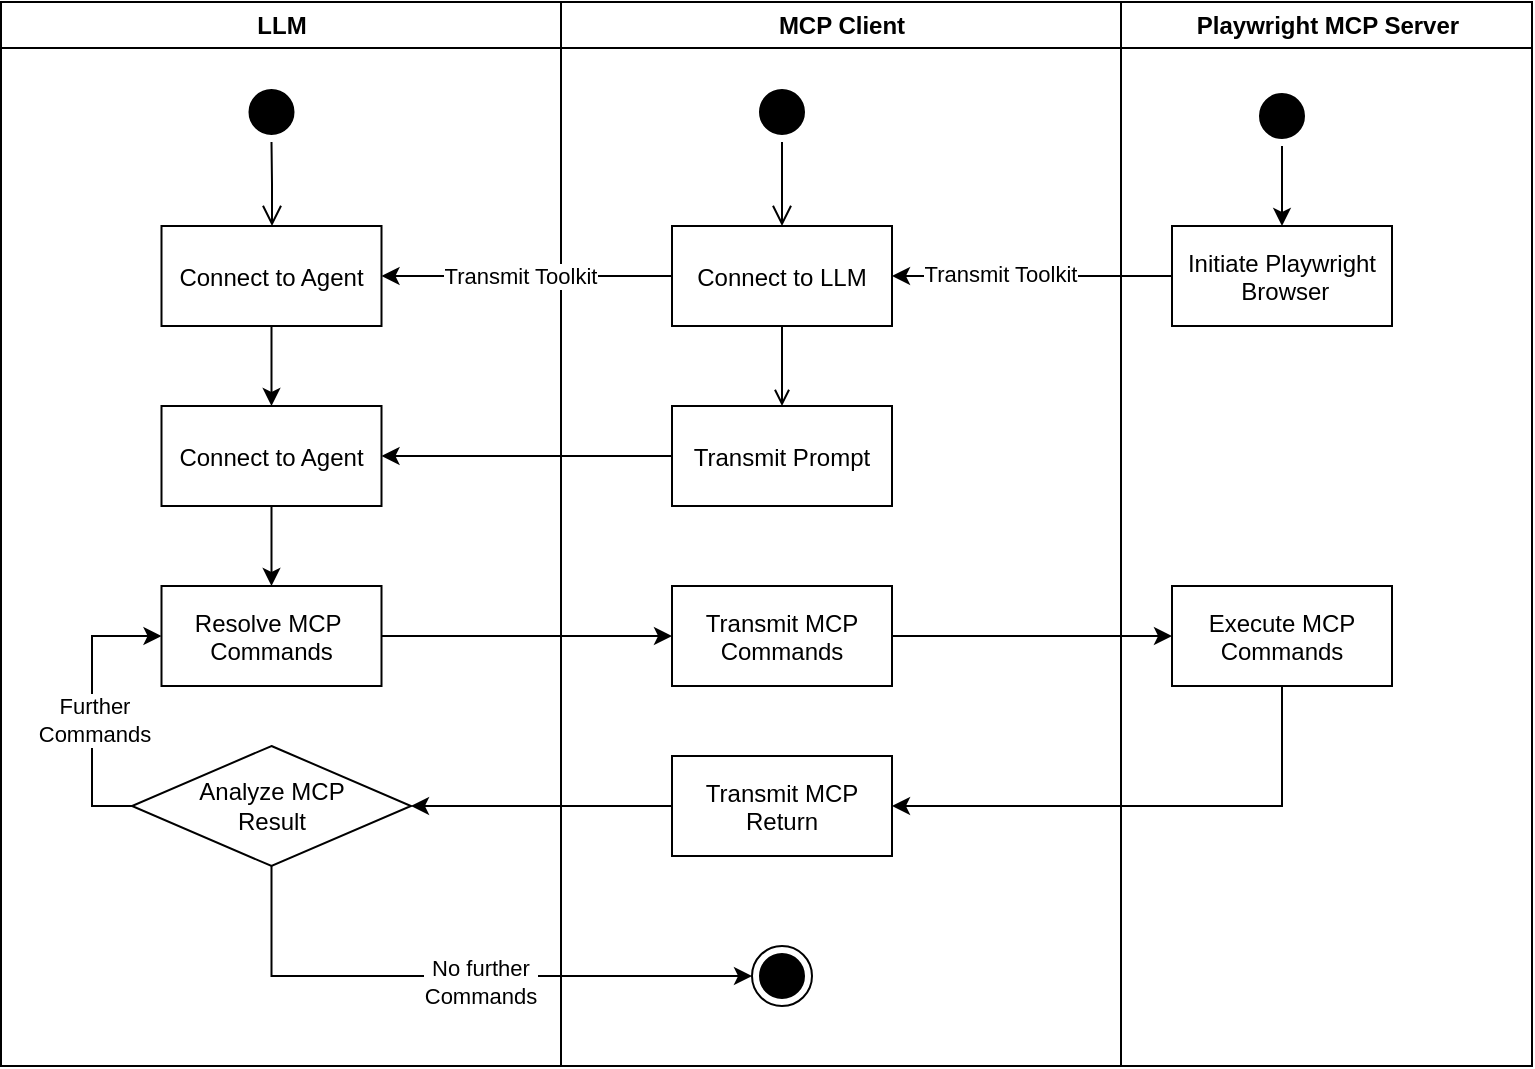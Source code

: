 <mxfile version="28.2.0">
  <diagram name="Page-1" id="e7e014a7-5840-1c2e-5031-d8a46d1fe8dd">
    <mxGraphModel dx="882" dy="760" grid="1" gridSize="10" guides="1" tooltips="1" connect="1" arrows="1" fold="1" page="1" pageScale="1" pageWidth="1169" pageHeight="826" background="none" math="0" shadow="0">
      <root>
        <mxCell id="0" />
        <mxCell id="1" parent="0" />
        <mxCell id="2" value="LLM" style="swimlane;whiteSpace=wrap" parent="1" vertex="1">
          <mxGeometry x="164.5" y="128" width="280" height="532" as="geometry" />
        </mxCell>
        <mxCell id="5" value="" style="ellipse;shape=startState;fillColor=#000000;strokeColor=light-dark(#000000,#000000);" parent="2" vertex="1">
          <mxGeometry x="120.25" y="40" width="30" height="30" as="geometry" />
        </mxCell>
        <mxCell id="6" value="" style="edgeStyle=elbowEdgeStyle;elbow=horizontal;verticalAlign=bottom;endArrow=open;endSize=8;strokeColor=light-dark(#000000,#000000);endFill=1;rounded=0" parent="2" source="5" target="7" edge="1">
          <mxGeometry x="100" y="40" as="geometry">
            <mxPoint x="115" y="110" as="targetPoint" />
          </mxGeometry>
        </mxCell>
        <mxCell id="e5NmGorjxUVgLRNsEIw5-56" style="edgeStyle=orthogonalEdgeStyle;rounded=0;orthogonalLoop=1;jettySize=auto;html=1;strokeColor=light-dark(#000000,#000000);" edge="1" parent="2" source="7" target="e5NmGorjxUVgLRNsEIw5-54">
          <mxGeometry relative="1" as="geometry" />
        </mxCell>
        <mxCell id="7" value="Connect to Agent" style="strokeColor=light-dark(#000000,#000000);" parent="2" vertex="1">
          <mxGeometry x="80.25" y="112" width="110" height="50" as="geometry" />
        </mxCell>
        <mxCell id="e5NmGorjxUVgLRNsEIw5-63" style="edgeStyle=orthogonalEdgeStyle;rounded=0;orthogonalLoop=1;jettySize=auto;html=1;" edge="1" parent="2" source="e5NmGorjxUVgLRNsEIw5-54" target="e5NmGorjxUVgLRNsEIw5-62">
          <mxGeometry relative="1" as="geometry" />
        </mxCell>
        <mxCell id="e5NmGorjxUVgLRNsEIw5-54" value="Connect to Agent" style="strokeColor=light-dark(#000000,#000000);" vertex="1" parent="2">
          <mxGeometry x="80.25" y="202" width="110" height="50" as="geometry" />
        </mxCell>
        <mxCell id="e5NmGorjxUVgLRNsEIw5-62" value="Resolve MCP &#xa;Commands" style="strokeColor=light-dark(#000000,#000000);" vertex="1" parent="2">
          <mxGeometry x="80.25" y="292" width="110" height="50" as="geometry" />
        </mxCell>
        <mxCell id="e5NmGorjxUVgLRNsEIw5-77" style="edgeStyle=orthogonalEdgeStyle;rounded=0;orthogonalLoop=1;jettySize=auto;html=1;entryX=0;entryY=0.5;entryDx=0;entryDy=0;exitX=0;exitY=0.5;exitDx=0;exitDy=0;" edge="1" parent="2" source="e5NmGorjxUVgLRNsEIw5-73" target="e5NmGorjxUVgLRNsEIw5-62">
          <mxGeometry relative="1" as="geometry" />
        </mxCell>
        <mxCell id="e5NmGorjxUVgLRNsEIw5-78" value="Further&lt;br&gt;Commands" style="edgeLabel;html=1;align=center;verticalAlign=middle;resizable=0;points=[];" vertex="1" connectable="0" parent="e5NmGorjxUVgLRNsEIw5-77">
          <mxGeometry x="-0.094" y="-1" relative="1" as="geometry">
            <mxPoint as="offset" />
          </mxGeometry>
        </mxCell>
        <mxCell id="e5NmGorjxUVgLRNsEIw5-73" value="Analyze MCP&lt;br&gt;Result" style="rhombus;whiteSpace=wrap;html=1;fontColor=#000000;fillColor=#FFFFFF;strokeColor=light-dark(#000000,#000000);" vertex="1" parent="2">
          <mxGeometry x="65.5" y="372" width="139.5" height="60" as="geometry" />
        </mxCell>
        <mxCell id="3" value="MCP Client" style="swimlane;whiteSpace=wrap" parent="1" vertex="1">
          <mxGeometry x="444.5" y="128" width="280" height="532" as="geometry" />
        </mxCell>
        <mxCell id="13" value="" style="ellipse;shape=startState;fillColor=#000000;strokeColor=light-dark(#000000,#000000);" parent="3" vertex="1">
          <mxGeometry x="95.5" y="40" width="30" height="30" as="geometry" />
        </mxCell>
        <mxCell id="14" value="" style="edgeStyle=elbowEdgeStyle;elbow=horizontal;verticalAlign=bottom;endArrow=open;endSize=8;strokeColor=light-dark(#000000,#000000);endFill=1;rounded=0" parent="3" source="13" target="16" edge="1">
          <mxGeometry x="40" y="20" as="geometry">
            <mxPoint x="75.155" y="110.0" as="targetPoint" />
          </mxGeometry>
        </mxCell>
        <mxCell id="16" value="Connect to LLM" style="strokeColor=light-dark(#000000,#000000);" parent="3" vertex="1">
          <mxGeometry x="55.5" y="112" width="110" height="50" as="geometry" />
        </mxCell>
        <mxCell id="18" value="Transmit Prompt" style="strokeColor=light-dark(#000000,#000000);" parent="3" vertex="1">
          <mxGeometry x="55.5" y="202" width="110" height="50" as="geometry" />
        </mxCell>
        <mxCell id="19" value="" style="endArrow=open;strokeColor=light-dark(#000000,#000000);endFill=1;rounded=0" parent="3" source="16" target="18" edge="1">
          <mxGeometry relative="1" as="geometry" />
        </mxCell>
        <mxCell id="e5NmGorjxUVgLRNsEIw5-64" value="Transmit MCP&#xa;Commands" style="strokeColor=light-dark(#000000,#000000);" vertex="1" parent="3">
          <mxGeometry x="55.5" y="292" width="110" height="50" as="geometry" />
        </mxCell>
        <mxCell id="e5NmGorjxUVgLRNsEIw5-68" value="Transmit MCP&#xa;Return" style="strokeColor=light-dark(#000000,#000000);" vertex="1" parent="3">
          <mxGeometry x="55.5" y="377" width="110" height="50" as="geometry" />
        </mxCell>
        <mxCell id="38" value="" style="ellipse;shape=endState;fillColor=#000000;strokeColor=#000000;" parent="3" vertex="1">
          <mxGeometry x="95.5" y="472" width="30" height="30" as="geometry" />
        </mxCell>
        <mxCell id="4" value="Playwright MCP Server" style="swimlane;whiteSpace=wrap" parent="1" vertex="1">
          <mxGeometry x="724.5" y="128" width="205.5" height="532" as="geometry" />
        </mxCell>
        <mxCell id="e5NmGorjxUVgLRNsEIw5-41" value="Initiate Playwright&#xa; Browser" style="strokeColor=light-dark(#000000,#000000);" vertex="1" parent="4">
          <mxGeometry x="25.5" y="112" width="110" height="50" as="geometry" />
        </mxCell>
        <mxCell id="e5NmGorjxUVgLRNsEIw5-53" style="edgeStyle=orthogonalEdgeStyle;rounded=0;orthogonalLoop=1;jettySize=auto;html=1;strokeColor=light-dark(#000000,#000000);" edge="1" parent="4" source="e5NmGorjxUVgLRNsEIw5-52" target="e5NmGorjxUVgLRNsEIw5-41">
          <mxGeometry relative="1" as="geometry" />
        </mxCell>
        <mxCell id="e5NmGorjxUVgLRNsEIw5-52" value="" style="ellipse;shape=startState;fillColor=#000000;strokeColor=light-dark(#000000,#000000);" vertex="1" parent="4">
          <mxGeometry x="65.5" y="42" width="30" height="30" as="geometry" />
        </mxCell>
        <mxCell id="e5NmGorjxUVgLRNsEIw5-66" value="Execute MCP&#xa;Commands" style="strokeColor=light-dark(#000000,#000000);" vertex="1" parent="4">
          <mxGeometry x="25.5" y="292" width="110" height="50" as="geometry" />
        </mxCell>
        <mxCell id="e5NmGorjxUVgLRNsEIw5-55" style="edgeStyle=orthogonalEdgeStyle;rounded=0;orthogonalLoop=1;jettySize=auto;html=1;strokeColor=light-dark(#000000,#000000);" edge="1" parent="1" source="18" target="e5NmGorjxUVgLRNsEIw5-54">
          <mxGeometry relative="1" as="geometry" />
        </mxCell>
        <mxCell id="e5NmGorjxUVgLRNsEIw5-58" style="edgeStyle=orthogonalEdgeStyle;rounded=0;orthogonalLoop=1;jettySize=auto;html=1;" edge="1" parent="1" source="16" target="7">
          <mxGeometry relative="1" as="geometry" />
        </mxCell>
        <mxCell id="e5NmGorjxUVgLRNsEIw5-61" value="Transmit Toolkit" style="edgeLabel;html=1;align=center;verticalAlign=middle;resizable=0;points=[];" vertex="1" connectable="0" parent="e5NmGorjxUVgLRNsEIw5-58">
          <mxGeometry x="0.228" y="-1" relative="1" as="geometry">
            <mxPoint x="13" y="1" as="offset" />
          </mxGeometry>
        </mxCell>
        <mxCell id="e5NmGorjxUVgLRNsEIw5-59" style="edgeStyle=orthogonalEdgeStyle;rounded=0;orthogonalLoop=1;jettySize=auto;html=1;" edge="1" parent="1" source="e5NmGorjxUVgLRNsEIw5-41" target="16">
          <mxGeometry relative="1" as="geometry" />
        </mxCell>
        <mxCell id="e5NmGorjxUVgLRNsEIw5-60" value="Transmit Toolkit" style="edgeLabel;html=1;align=center;verticalAlign=middle;resizable=0;points=[];" vertex="1" connectable="0" parent="e5NmGorjxUVgLRNsEIw5-59">
          <mxGeometry x="0.232" y="-1" relative="1" as="geometry">
            <mxPoint as="offset" />
          </mxGeometry>
        </mxCell>
        <mxCell id="e5NmGorjxUVgLRNsEIw5-65" style="edgeStyle=orthogonalEdgeStyle;rounded=0;orthogonalLoop=1;jettySize=auto;html=1;" edge="1" parent="1" source="e5NmGorjxUVgLRNsEIw5-62" target="e5NmGorjxUVgLRNsEIw5-64">
          <mxGeometry relative="1" as="geometry" />
        </mxCell>
        <mxCell id="e5NmGorjxUVgLRNsEIw5-67" style="edgeStyle=orthogonalEdgeStyle;rounded=0;orthogonalLoop=1;jettySize=auto;html=1;" edge="1" parent="1" source="e5NmGorjxUVgLRNsEIw5-64" target="e5NmGorjxUVgLRNsEIw5-66">
          <mxGeometry relative="1" as="geometry" />
        </mxCell>
        <mxCell id="e5NmGorjxUVgLRNsEIw5-69" style="edgeStyle=orthogonalEdgeStyle;rounded=0;orthogonalLoop=1;jettySize=auto;html=1;entryX=1;entryY=0.5;entryDx=0;entryDy=0;exitX=0.5;exitY=1;exitDx=0;exitDy=0;" edge="1" parent="1" source="e5NmGorjxUVgLRNsEIw5-66" target="e5NmGorjxUVgLRNsEIw5-68">
          <mxGeometry relative="1" as="geometry" />
        </mxCell>
        <mxCell id="e5NmGorjxUVgLRNsEIw5-76" style="edgeStyle=orthogonalEdgeStyle;rounded=0;orthogonalLoop=1;jettySize=auto;html=1;entryX=1;entryY=0.5;entryDx=0;entryDy=0;" edge="1" parent="1" source="e5NmGorjxUVgLRNsEIw5-68" target="e5NmGorjxUVgLRNsEIw5-73">
          <mxGeometry relative="1" as="geometry" />
        </mxCell>
        <mxCell id="e5NmGorjxUVgLRNsEIw5-79" style="edgeStyle=orthogonalEdgeStyle;rounded=0;orthogonalLoop=1;jettySize=auto;html=1;entryX=0;entryY=0.5;entryDx=0;entryDy=0;" edge="1" parent="1" source="e5NmGorjxUVgLRNsEIw5-73" target="38">
          <mxGeometry relative="1" as="geometry">
            <Array as="points">
              <mxPoint x="300" y="615" />
            </Array>
          </mxGeometry>
        </mxCell>
        <mxCell id="e5NmGorjxUVgLRNsEIw5-80" value="No further&lt;br&gt;Commands" style="edgeLabel;html=1;align=center;verticalAlign=middle;resizable=0;points=[];" vertex="1" connectable="0" parent="e5NmGorjxUVgLRNsEIw5-79">
          <mxGeometry x="0.078" y="-3" relative="1" as="geometry">
            <mxPoint as="offset" />
          </mxGeometry>
        </mxCell>
      </root>
    </mxGraphModel>
  </diagram>
</mxfile>
